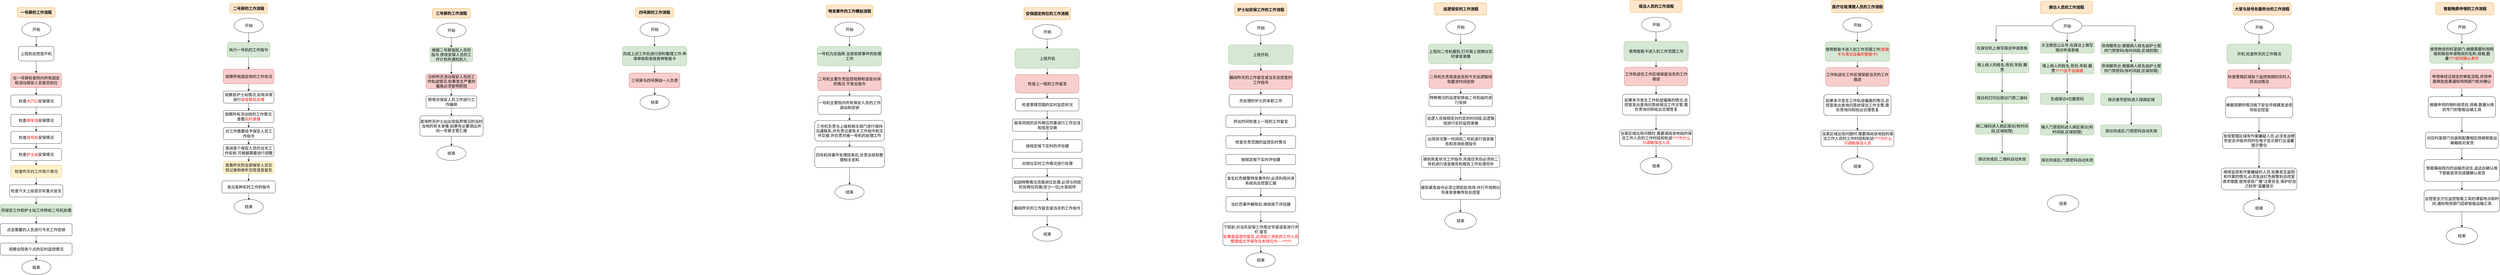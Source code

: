 <mxfile version="11.1.4" type="github"><diagram id="vZl9vQHpEJkYKKSb0tDV" name="Page-1"><mxGraphModel dx="1422" dy="834" grid="1" gridSize="10" guides="1" tooltips="1" connect="1" arrows="1" fold="1" page="1" pageScale="1" pageWidth="827" pageHeight="1169" math="0" shadow="0"><root><mxCell id="0"/><mxCell id="1" parent="0"/><mxCell id="N7003MhWT4NDzciaWvfc-2" value="一号屏的工作流程" style="rounded=1;whiteSpace=wrap;html=1;fontSize=16;fillColor=#ffe6cc;strokeColor=#d79b00;fontStyle=1" vertex="1" parent="1"><mxGeometry x="278" y="60" width="155" height="40" as="geometry"/></mxCell><mxCell id="N7003MhWT4NDzciaWvfc-7" value="" style="edgeStyle=orthogonalEdgeStyle;rounded=0;orthogonalLoop=1;jettySize=auto;html=1;fontSize=16;" edge="1" parent="1"><mxGeometry relative="1" as="geometry"><mxPoint x="355.5" y="180" as="sourcePoint"/><mxPoint x="355.5" y="220" as="targetPoint"/></mxGeometry></mxCell><mxCell id="N7003MhWT4NDzciaWvfc-12" value="" style="edgeStyle=orthogonalEdgeStyle;rounded=0;orthogonalLoop=1;jettySize=auto;html=1;fontSize=16;" edge="1" parent="1" source="N7003MhWT4NDzciaWvfc-10" target="N7003MhWT4NDzciaWvfc-11"><mxGeometry relative="1" as="geometry"/></mxCell><mxCell id="N7003MhWT4NDzciaWvfc-10" value="上班到总控室开机" style="rounded=1;whiteSpace=wrap;html=1;shadow=0;fontSize=16;" vertex="1" parent="1"><mxGeometry x="283" y="220" width="145" height="60" as="geometry"/></mxCell><mxCell id="N7003MhWT4NDzciaWvfc-15" value="" style="edgeStyle=orthogonalEdgeStyle;rounded=0;orthogonalLoop=1;jettySize=auto;html=1;fontSize=16;" edge="1" parent="1" source="N7003MhWT4NDzciaWvfc-11" target="N7003MhWT4NDzciaWvfc-14"><mxGeometry relative="1" as="geometry"/></mxCell><mxCell id="N7003MhWT4NDzciaWvfc-11" value="在一号屏检查院内所有固定和流动保安人员是否到位" style="rounded=1;whiteSpace=wrap;html=1;shadow=0;fontSize=16;fillColor=#f8cecc;strokeColor=#b85450;" vertex="1" parent="1"><mxGeometry x="251.5" y="330" width="208" height="60" as="geometry"/></mxCell><mxCell id="N7003MhWT4NDzciaWvfc-17" value="" style="edgeStyle=orthogonalEdgeStyle;rounded=0;orthogonalLoop=1;jettySize=auto;html=1;fontSize=16;" edge="1" parent="1" source="N7003MhWT4NDzciaWvfc-14" target="N7003MhWT4NDzciaWvfc-16"><mxGeometry relative="1" as="geometry"/></mxCell><mxCell id="N7003MhWT4NDzciaWvfc-14" value="检查&lt;font color=&quot;#ff0000&quot;&gt;大门口&lt;/font&gt;安保情况" style="rounded=1;whiteSpace=wrap;html=1;shadow=0;fontSize=16;" vertex="1" parent="1"><mxGeometry x="251.5" y="420" width="208" height="50" as="geometry"/></mxCell><mxCell id="N7003MhWT4NDzciaWvfc-19" value="" style="edgeStyle=orthogonalEdgeStyle;rounded=0;orthogonalLoop=1;jettySize=auto;html=1;fontSize=16;" edge="1" parent="1" source="N7003MhWT4NDzciaWvfc-16" target="N7003MhWT4NDzciaWvfc-18"><mxGeometry relative="1" as="geometry"/></mxCell><mxCell id="N7003MhWT4NDzciaWvfc-16" value="检查&lt;font color=&quot;#ff0000&quot;&gt;停车场&lt;/font&gt;安保情况" style="rounded=1;whiteSpace=wrap;html=1;shadow=0;fontSize=16;" vertex="1" parent="1"><mxGeometry x="251.5" y="500" width="208" height="50" as="geometry"/></mxCell><mxCell id="N7003MhWT4NDzciaWvfc-21" value="" style="edgeStyle=orthogonalEdgeStyle;rounded=0;orthogonalLoop=1;jettySize=auto;html=1;fontSize=16;" edge="1" parent="1" source="N7003MhWT4NDzciaWvfc-18" target="N7003MhWT4NDzciaWvfc-20"><mxGeometry relative="1" as="geometry"/></mxCell><mxCell id="N7003MhWT4NDzciaWvfc-18" value="检查&lt;font color=&quot;#ff0000&quot;&gt;挂号处&lt;/font&gt;安保情况" style="rounded=1;whiteSpace=wrap;html=1;shadow=0;fontSize=16;" vertex="1" parent="1"><mxGeometry x="251.5" y="570" width="208" height="50" as="geometry"/></mxCell><mxCell id="N7003MhWT4NDzciaWvfc-23" value="" style="edgeStyle=orthogonalEdgeStyle;rounded=0;orthogonalLoop=1;jettySize=auto;html=1;fontSize=16;" edge="1" parent="1" source="N7003MhWT4NDzciaWvfc-20" target="N7003MhWT4NDzciaWvfc-22"><mxGeometry relative="1" as="geometry"/></mxCell><mxCell id="N7003MhWT4NDzciaWvfc-20" value="检查&lt;font color=&quot;#ff0000&quot;&gt;护士站&lt;/font&gt;安保情况" style="rounded=1;whiteSpace=wrap;html=1;shadow=0;fontSize=16;" vertex="1" parent="1"><mxGeometry x="251.5" y="640" width="208" height="50" as="geometry"/></mxCell><mxCell id="N7003MhWT4NDzciaWvfc-25" value="" style="edgeStyle=orthogonalEdgeStyle;rounded=0;orthogonalLoop=1;jettySize=auto;html=1;fontSize=16;" edge="1" parent="1" source="N7003MhWT4NDzciaWvfc-22" target="N7003MhWT4NDzciaWvfc-24"><mxGeometry relative="1" as="geometry"/></mxCell><mxCell id="N7003MhWT4NDzciaWvfc-22" value="检查&lt;font color=&quot;#1a1a1a&quot;&gt;昨天的工作简介情况&lt;/font&gt;" style="rounded=1;whiteSpace=wrap;html=1;shadow=0;fontSize=16;fillColor=#fff2cc;strokeColor=#d6b656;" vertex="1" parent="1"><mxGeometry x="251.5" y="710" width="208" height="50" as="geometry"/></mxCell><mxCell id="N7003MhWT4NDzciaWvfc-27" value="" style="edgeStyle=orthogonalEdgeStyle;rounded=0;orthogonalLoop=1;jettySize=auto;html=1;fontSize=16;" edge="1" parent="1" source="N7003MhWT4NDzciaWvfc-24" target="N7003MhWT4NDzciaWvfc-26"><mxGeometry relative="1" as="geometry"/></mxCell><mxCell id="N7003MhWT4NDzciaWvfc-24" value="检查&lt;font color=&quot;#1a1a1a&quot;&gt;今天上级是否有重点留言&lt;/font&gt;" style="rounded=1;whiteSpace=wrap;html=1;shadow=0;fontSize=16;" vertex="1" parent="1"><mxGeometry x="246" y="790" width="219" height="50" as="geometry"/></mxCell><mxCell id="N7003MhWT4NDzciaWvfc-29" value="" style="edgeStyle=orthogonalEdgeStyle;rounded=0;orthogonalLoop=1;jettySize=auto;html=1;fontSize=16;" edge="1" parent="1" source="N7003MhWT4NDzciaWvfc-26" target="N7003MhWT4NDzciaWvfc-28"><mxGeometry relative="1" as="geometry"/></mxCell><mxCell id="N7003MhWT4NDzciaWvfc-26" value="将保安工作和护士站工作转给二号机处理" style="rounded=1;whiteSpace=wrap;html=1;shadow=0;fontSize=16;fillColor=#d5e8d4;strokeColor=#82b366;" vertex="1" parent="1"><mxGeometry x="208" y="870" width="295" height="50" as="geometry"/></mxCell><mxCell id="N7003MhWT4NDzciaWvfc-31" value="" style="edgeStyle=orthogonalEdgeStyle;rounded=0;orthogonalLoop=1;jettySize=auto;html=1;fontSize=16;" edge="1" parent="1" source="N7003MhWT4NDzciaWvfc-28" target="N7003MhWT4NDzciaWvfc-30"><mxGeometry relative="1" as="geometry"/></mxCell><mxCell id="N7003MhWT4NDzciaWvfc-28" value="点击需要的人员进行今天工作安排" style="rounded=1;whiteSpace=wrap;html=1;shadow=0;fontSize=16;" vertex="1" parent="1"><mxGeometry x="208" y="950" width="295" height="50" as="geometry"/></mxCell><mxCell id="N7003MhWT4NDzciaWvfc-35" value="" style="edgeStyle=orthogonalEdgeStyle;rounded=0;orthogonalLoop=1;jettySize=auto;html=1;fontSize=16;" edge="1" parent="1" source="N7003MhWT4NDzciaWvfc-30" target="N7003MhWT4NDzciaWvfc-34"><mxGeometry relative="1" as="geometry"/></mxCell><mxCell id="N7003MhWT4NDzciaWvfc-30" value="观察全院各个点的实时监控情况" style="rounded=1;whiteSpace=wrap;html=1;shadow=0;fontSize=16;" vertex="1" parent="1"><mxGeometry x="208" y="1030" width="295" height="50" as="geometry"/></mxCell><mxCell id="N7003MhWT4NDzciaWvfc-34" value="结束" style="ellipse;whiteSpace=wrap;html=1;shadow=0;fontSize=16;" vertex="1" parent="1"><mxGeometry x="296" y="1100" width="120" height="60" as="geometry"/></mxCell><mxCell id="N7003MhWT4NDzciaWvfc-36" value="开始" style="ellipse;whiteSpace=wrap;html=1;shadow=0;fontSize=16;" vertex="1" parent="1"><mxGeometry x="296" y="120" width="120" height="60" as="geometry"/></mxCell><mxCell id="N7003MhWT4NDzciaWvfc-37" value="二号屏的工作流程" style="rounded=1;whiteSpace=wrap;html=1;fontSize=16;fillColor=#ffe6cc;strokeColor=#d79b00;fontStyle=1" vertex="1" parent="1"><mxGeometry x="1150" y="44" width="155" height="40" as="geometry"/></mxCell><mxCell id="N7003MhWT4NDzciaWvfc-38" value="" style="edgeStyle=orthogonalEdgeStyle;rounded=0;orthogonalLoop=1;jettySize=auto;html=1;fontSize=16;" edge="1" parent="1"><mxGeometry relative="1" as="geometry"><mxPoint x="1227.5" y="164" as="sourcePoint"/><mxPoint x="1227.5" y="204" as="targetPoint"/></mxGeometry></mxCell><mxCell id="N7003MhWT4NDzciaWvfc-39" value="" style="edgeStyle=orthogonalEdgeStyle;rounded=0;orthogonalLoop=1;jettySize=auto;html=1;fontSize=16;" edge="1" source="N7003MhWT4NDzciaWvfc-40" target="N7003MhWT4NDzciaWvfc-42" parent="1"><mxGeometry relative="1" as="geometry"/></mxCell><mxCell id="N7003MhWT4NDzciaWvfc-40" value="执行一号机的工作指令" style="rounded=1;whiteSpace=wrap;html=1;shadow=0;fontSize=16;fillColor=#d5e8d4;strokeColor=#82b366;" vertex="1" parent="1"><mxGeometry x="1140" y="204" width="175" height="60" as="geometry"/></mxCell><mxCell id="N7003MhWT4NDzciaWvfc-41" value="" style="edgeStyle=orthogonalEdgeStyle;rounded=0;orthogonalLoop=1;jettySize=auto;html=1;fontSize=16;" edge="1" source="N7003MhWT4NDzciaWvfc-42" target="N7003MhWT4NDzciaWvfc-44" parent="1"><mxGeometry relative="1" as="geometry"/></mxCell><mxCell id="N7003MhWT4NDzciaWvfc-42" value="观察所有固定岗的工作状况" style="rounded=1;whiteSpace=wrap;html=1;shadow=0;fontSize=16;fillColor=#f8cecc;strokeColor=#b85450;" vertex="1" parent="1"><mxGeometry x="1123.5" y="314" width="208" height="60" as="geometry"/></mxCell><mxCell id="N7003MhWT4NDzciaWvfc-43" value="" style="edgeStyle=orthogonalEdgeStyle;rounded=0;orthogonalLoop=1;jettySize=auto;html=1;fontSize=16;" edge="1" source="N7003MhWT4NDzciaWvfc-44" target="N7003MhWT4NDzciaWvfc-46" parent="1"><mxGeometry relative="1" as="geometry"/></mxCell><mxCell id="N7003MhWT4NDzciaWvfc-44" value="观察各护士站情况,如有异常进行&lt;font color=&quot;#ff0000&quot;&gt;语音联系处理&lt;/font&gt;" style="rounded=1;whiteSpace=wrap;html=1;shadow=0;fontSize=16;" vertex="1" parent="1"><mxGeometry x="1123.5" y="404" width="208" height="50" as="geometry"/></mxCell><mxCell id="N7003MhWT4NDzciaWvfc-45" value="" style="edgeStyle=orthogonalEdgeStyle;rounded=0;orthogonalLoop=1;jettySize=auto;html=1;fontSize=16;" edge="1" source="N7003MhWT4NDzciaWvfc-46" target="N7003MhWT4NDzciaWvfc-48" parent="1"><mxGeometry relative="1" as="geometry"/></mxCell><mxCell id="N7003MhWT4NDzciaWvfc-46" value="观察所有流动岗的工作情况,查看&lt;font color=&quot;#ff0000&quot;&gt;实时录像&lt;/font&gt;" style="rounded=1;whiteSpace=wrap;html=1;shadow=0;fontSize=16;" vertex="1" parent="1"><mxGeometry x="1123.5" y="484" width="208" height="50" as="geometry"/></mxCell><mxCell id="N7003MhWT4NDzciaWvfc-47" value="" style="edgeStyle=orthogonalEdgeStyle;rounded=0;orthogonalLoop=1;jettySize=auto;html=1;fontSize=16;" edge="1" source="N7003MhWT4NDzciaWvfc-48" target="N7003MhWT4NDzciaWvfc-50" parent="1"><mxGeometry relative="1" as="geometry"/></mxCell><mxCell id="N7003MhWT4NDzciaWvfc-48" value="对工作需要给予保安人员工作指令" style="rounded=1;whiteSpace=wrap;html=1;shadow=0;fontSize=16;" vertex="1" parent="1"><mxGeometry x="1123.5" y="554" width="208" height="50" as="geometry"/></mxCell><mxCell id="N7003MhWT4NDzciaWvfc-49" value="" style="edgeStyle=orthogonalEdgeStyle;rounded=0;orthogonalLoop=1;jettySize=auto;html=1;fontSize=16;" edge="1" source="N7003MhWT4NDzciaWvfc-50" target="N7003MhWT4NDzciaWvfc-52" parent="1"><mxGeometry relative="1" as="geometry"/></mxCell><mxCell id="N7003MhWT4NDzciaWvfc-50" value="查阅各个保安人员的当天工作安排,可根据需要进行调整" style="rounded=1;whiteSpace=wrap;html=1;shadow=0;fontSize=16;" vertex="1" parent="1"><mxGeometry x="1123.5" y="624" width="208" height="50" as="geometry"/></mxCell><mxCell id="N7003MhWT4NDzciaWvfc-51" value="" style="edgeStyle=orthogonalEdgeStyle;rounded=0;orthogonalLoop=1;jettySize=auto;html=1;fontSize=16;" edge="1" source="N7003MhWT4NDzciaWvfc-52" target="N7003MhWT4NDzciaWvfc-54" parent="1"><mxGeometry relative="1" as="geometry"/></mxCell><mxCell id="N7003MhWT4NDzciaWvfc-52" value="查看昨天的全部保安人员交班记录和收听交班语音留言" style="rounded=1;whiteSpace=wrap;html=1;shadow=0;fontSize=16;fillColor=#fff2cc;strokeColor=#d6b656;" vertex="1" parent="1"><mxGeometry x="1123.5" y="694" width="208" height="50" as="geometry"/></mxCell><mxCell id="N7003MhWT4NDzciaWvfc-53" value="" style="edgeStyle=orthogonalEdgeStyle;rounded=0;orthogonalLoop=1;jettySize=auto;html=1;fontSize=16;" edge="1" source="N7003MhWT4NDzciaWvfc-54" parent="1"><mxGeometry relative="1" as="geometry"><mxPoint x="1228" y="854" as="targetPoint"/></mxGeometry></mxCell><mxCell id="N7003MhWT4NDzciaWvfc-54" value="发出各种实时工作的指令" style="rounded=1;whiteSpace=wrap;html=1;shadow=0;fontSize=16;" vertex="1" parent="1"><mxGeometry x="1118" y="774" width="219" height="50" as="geometry"/></mxCell><mxCell id="N7003MhWT4NDzciaWvfc-61" value="结束" style="ellipse;whiteSpace=wrap;html=1;shadow=0;fontSize=16;" vertex="1" parent="1"><mxGeometry x="1167.5" y="850" width="120" height="60" as="geometry"/></mxCell><mxCell id="N7003MhWT4NDzciaWvfc-62" value="开始" style="ellipse;whiteSpace=wrap;html=1;shadow=0;fontSize=16;" vertex="1" parent="1"><mxGeometry x="1168" y="104" width="120" height="60" as="geometry"/></mxCell><mxCell id="N7003MhWT4NDzciaWvfc-63" value="三号屏的工作流程" style="rounded=1;whiteSpace=wrap;html=1;fontSize=16;fillColor=#ffe6cc;strokeColor=#d79b00;fontStyle=1" vertex="1" parent="1"><mxGeometry x="1982" y="64" width="155" height="40" as="geometry"/></mxCell><mxCell id="N7003MhWT4NDzciaWvfc-64" value="" style="edgeStyle=orthogonalEdgeStyle;rounded=0;orthogonalLoop=1;jettySize=auto;html=1;fontSize=16;" edge="1" parent="1"><mxGeometry relative="1" as="geometry"><mxPoint x="2059.5" y="184" as="sourcePoint"/><mxPoint x="2059.5" y="224" as="targetPoint"/></mxGeometry></mxCell><mxCell id="N7003MhWT4NDzciaWvfc-65" value="" style="edgeStyle=orthogonalEdgeStyle;rounded=0;orthogonalLoop=1;jettySize=auto;html=1;fontSize=16;" edge="1" source="N7003MhWT4NDzciaWvfc-66" target="N7003MhWT4NDzciaWvfc-68" parent="1"><mxGeometry relative="1" as="geometry"/></mxCell><mxCell id="N7003MhWT4NDzciaWvfc-66" value="根据二号屏值班人员的指令,修改安保人员的工作计划并通知到人" style="rounded=1;whiteSpace=wrap;html=1;shadow=0;fontSize=16;fillColor=#d5e8d4;strokeColor=#82b366;" vertex="1" parent="1"><mxGeometry x="1972" y="224" width="175" height="60" as="geometry"/></mxCell><mxCell id="N7003MhWT4NDzciaWvfc-67" value="" style="edgeStyle=orthogonalEdgeStyle;rounded=0;orthogonalLoop=1;jettySize=auto;html=1;fontSize=16;" edge="1" source="N7003MhWT4NDzciaWvfc-68" target="N7003MhWT4NDzciaWvfc-70" parent="1"><mxGeometry relative="1" as="geometry"/></mxCell><mxCell id="N7003MhWT4NDzciaWvfc-68" value="分析昨天流动保安人员的工作轨迹情况,如果发生严重的偏离必须查明原因" style="rounded=1;whiteSpace=wrap;html=1;shadow=0;fontSize=16;fillColor=#f8cecc;strokeColor=#b85450;" vertex="1" parent="1"><mxGeometry x="1955.5" y="334" width="208" height="60" as="geometry"/></mxCell><mxCell id="N7003MhWT4NDzciaWvfc-69" value="" style="edgeStyle=orthogonalEdgeStyle;rounded=0;orthogonalLoop=1;jettySize=auto;html=1;fontSize=16;" edge="1" source="N7003MhWT4NDzciaWvfc-70" target="N7003MhWT4NDzciaWvfc-72" parent="1"><mxGeometry relative="1" as="geometry"/></mxCell><mxCell id="N7003MhWT4NDzciaWvfc-70" value="照常对保安人员工作进行工作编排" style="rounded=1;whiteSpace=wrap;html=1;shadow=0;fontSize=16;" vertex="1" parent="1"><mxGeometry x="1955.5" y="424" width="208" height="50" as="geometry"/></mxCell><mxCell id="N7003MhWT4NDzciaWvfc-85" value="" style="edgeStyle=orthogonalEdgeStyle;rounded=0;orthogonalLoop=1;jettySize=auto;html=1;fontSize=16;" edge="1" parent="1" source="N7003MhWT4NDzciaWvfc-72" target="N7003MhWT4NDzciaWvfc-81"><mxGeometry relative="1" as="geometry"/></mxCell><mxCell id="N7003MhWT4NDzciaWvfc-72" value="查询昨天护士站出现临界情况的当时当地的有关录像,如果有必要调出并向一号屏主管汇报" style="rounded=1;whiteSpace=wrap;html=1;shadow=0;fontSize=16;" vertex="1" parent="1"><mxGeometry x="1930" y="506" width="260" height="84" as="geometry"/></mxCell><mxCell id="N7003MhWT4NDzciaWvfc-81" value="结束" style="ellipse;whiteSpace=wrap;html=1;shadow=0;fontSize=16;" vertex="1" parent="1"><mxGeometry x="2000" y="630" width="120" height="60" as="geometry"/></mxCell><mxCell id="N7003MhWT4NDzciaWvfc-82" value="开始" style="ellipse;whiteSpace=wrap;html=1;shadow=0;fontSize=16;" vertex="1" parent="1"><mxGeometry x="2000" y="124" width="120" height="60" as="geometry"/></mxCell><mxCell id="N7003MhWT4NDzciaWvfc-86" value="四号屏的工作流程" style="rounded=1;whiteSpace=wrap;html=1;fontSize=16;fillColor=#ffe6cc;strokeColor=#d79b00;fontStyle=1" vertex="1" parent="1"><mxGeometry x="2816" y="60" width="155" height="40" as="geometry"/></mxCell><mxCell id="N7003MhWT4NDzciaWvfc-87" value="" style="edgeStyle=orthogonalEdgeStyle;rounded=0;orthogonalLoop=1;jettySize=auto;html=1;fontSize=16;" edge="1" parent="1"><mxGeometry relative="1" as="geometry"><mxPoint x="2893.5" y="180" as="sourcePoint"/><mxPoint x="2893.5" y="220" as="targetPoint"/></mxGeometry></mxCell><mxCell id="N7003MhWT4NDzciaWvfc-88" value="" style="edgeStyle=orthogonalEdgeStyle;rounded=0;orthogonalLoop=1;jettySize=auto;html=1;fontSize=16;" edge="1" source="N7003MhWT4NDzciaWvfc-89" target="N7003MhWT4NDzciaWvfc-91" parent="1"><mxGeometry relative="1" as="geometry"/></mxCell><mxCell id="N7003MhWT4NDzciaWvfc-89" value="完成上述工作后进行资料整理工作,申请审核和发放各种智能卡" style="rounded=1;whiteSpace=wrap;html=1;shadow=0;fontSize=16;fillColor=#d5e8d4;strokeColor=#82b366;" vertex="1" parent="1"><mxGeometry x="2762" y="220" width="264" height="80" as="geometry"/></mxCell><mxCell id="N7003MhWT4NDzciaWvfc-90" value="" style="edgeStyle=orthogonalEdgeStyle;rounded=0;orthogonalLoop=1;jettySize=auto;html=1;fontSize=16;" edge="1" source="N7003MhWT4NDzciaWvfc-91" parent="1"><mxGeometry relative="1" as="geometry"><mxPoint x="2894" y="420" as="targetPoint"/></mxGeometry></mxCell><mxCell id="N7003MhWT4NDzciaWvfc-91" value="三号屏与四号屏由一人负责" style="rounded=1;whiteSpace=wrap;html=1;shadow=0;fontSize=16;fillColor=#f8cecc;strokeColor=#b85450;" vertex="1" parent="1"><mxGeometry x="2789.5" y="330" width="208" height="60" as="geometry"/></mxCell><mxCell id="N7003MhWT4NDzciaWvfc-96" value="结束" style="ellipse;whiteSpace=wrap;html=1;shadow=0;fontSize=16;" vertex="1" parent="1"><mxGeometry x="2834" y="420" width="120" height="60" as="geometry"/></mxCell><mxCell id="N7003MhWT4NDzciaWvfc-97" value="开始" style="ellipse;whiteSpace=wrap;html=1;shadow=0;fontSize=16;" vertex="1" parent="1"><mxGeometry x="2834" y="120" width="120" height="60" as="geometry"/></mxCell><mxCell id="N7003MhWT4NDzciaWvfc-99" value="特发事件的工作模拟流程" style="rounded=1;whiteSpace=wrap;html=1;fontSize=16;fillColor=#ffe6cc;strokeColor=#d79b00;fontStyle=1" vertex="1" parent="1"><mxGeometry x="3598.5" y="50" width="191" height="50" as="geometry"/></mxCell><mxCell id="N7003MhWT4NDzciaWvfc-100" value="" style="edgeStyle=orthogonalEdgeStyle;rounded=0;orthogonalLoop=1;jettySize=auto;html=1;fontSize=16;" edge="1" parent="1"><mxGeometry relative="1" as="geometry"><mxPoint x="3693.5" y="180" as="sourcePoint"/><mxPoint x="3693.5" y="220" as="targetPoint"/></mxGeometry></mxCell><mxCell id="N7003MhWT4NDzciaWvfc-101" value="" style="edgeStyle=orthogonalEdgeStyle;rounded=0;orthogonalLoop=1;jettySize=auto;html=1;fontSize=16;" edge="1" source="N7003MhWT4NDzciaWvfc-102" target="N7003MhWT4NDzciaWvfc-104" parent="1"><mxGeometry relative="1" as="geometry"/></mxCell><mxCell id="N7003MhWT4NDzciaWvfc-102" value="一号机为总指挥,全部安排事件的处理工作" style="rounded=1;whiteSpace=wrap;html=1;shadow=0;fontSize=16;fillColor=#d5e8d4;strokeColor=#82b366;" vertex="1" parent="1"><mxGeometry x="3562" y="220" width="264" height="80" as="geometry"/></mxCell><mxCell id="N7003MhWT4NDzciaWvfc-108" value="" style="edgeStyle=orthogonalEdgeStyle;rounded=0;orthogonalLoop=1;jettySize=auto;html=1;fontSize=16;" edge="1" parent="1" source="N7003MhWT4NDzciaWvfc-104" target="N7003MhWT4NDzciaWvfc-107"><mxGeometry relative="1" as="geometry"/></mxCell><mxCell id="N7003MhWT4NDzciaWvfc-104" value="二号机主要负责监控视频和语音对讲的情况,不发出指令" style="rounded=1;whiteSpace=wrap;html=1;shadow=0;fontSize=16;fillColor=#f8cecc;strokeColor=#b85450;" vertex="1" parent="1"><mxGeometry x="3564" y="326" width="260" height="76" as="geometry"/></mxCell><mxCell id="N7003MhWT4NDzciaWvfc-110" value="" style="edgeStyle=orthogonalEdgeStyle;rounded=0;orthogonalLoop=1;jettySize=auto;html=1;fontSize=16;" edge="1" parent="1" source="N7003MhWT4NDzciaWvfc-107" target="N7003MhWT4NDzciaWvfc-109"><mxGeometry relative="1" as="geometry"/></mxCell><mxCell id="N7003MhWT4NDzciaWvfc-107" value="一号机主管院内所有保安人员的工作调动和安排" style="rounded=1;whiteSpace=wrap;html=1;shadow=0;fontSize=16;" vertex="1" parent="1"><mxGeometry x="3564" y="424" width="260" height="76" as="geometry"/></mxCell><mxCell id="N7003MhWT4NDzciaWvfc-112" value="" style="edgeStyle=orthogonalEdgeStyle;rounded=0;orthogonalLoop=1;jettySize=auto;html=1;fontSize=16;" edge="1" parent="1" source="N7003MhWT4NDzciaWvfc-109" target="N7003MhWT4NDzciaWvfc-111"><mxGeometry relative="1" as="geometry"/></mxCell><mxCell id="N7003MhWT4NDzciaWvfc-109" value="三号机负责与上级和相关部门进行保持沟通联系,并负责记录有关工作指令和文件交接,并负责对接一号机的处理工作" style="rounded=1;whiteSpace=wrap;html=1;shadow=0;fontSize=16;" vertex="1" parent="1"><mxGeometry x="3551" y="525" width="286" height="85" as="geometry"/></mxCell><mxCell id="N7003MhWT4NDzciaWvfc-113" value="" style="edgeStyle=orthogonalEdgeStyle;rounded=0;orthogonalLoop=1;jettySize=auto;html=1;fontSize=16;" edge="1" parent="1" source="N7003MhWT4NDzciaWvfc-111" target="N7003MhWT4NDzciaWvfc-105"><mxGeometry relative="1" as="geometry"/></mxCell><mxCell id="N7003MhWT4NDzciaWvfc-111" value="四号机待事件处理结束后,负责总结和整理相关资料" style="rounded=1;whiteSpace=wrap;html=1;shadow=0;fontSize=16;" vertex="1" parent="1"><mxGeometry x="3551" y="634" width="286" height="85" as="geometry"/></mxCell><mxCell id="N7003MhWT4NDzciaWvfc-105" value="结束" style="ellipse;whiteSpace=wrap;html=1;shadow=0;fontSize=16;" vertex="1" parent="1"><mxGeometry x="3634" y="790" width="120" height="60" as="geometry"/></mxCell><mxCell id="N7003MhWT4NDzciaWvfc-106" value="开始" style="ellipse;whiteSpace=wrap;html=1;shadow=0;fontSize=16;" vertex="1" parent="1"><mxGeometry x="3634" y="120" width="120" height="60" as="geometry"/></mxCell><mxCell id="N7003MhWT4NDzciaWvfc-114" value="护士站安保工作的工作流程" style="rounded=1;whiteSpace=wrap;html=1;fontSize=16;fillColor=#ffe6cc;strokeColor=#d79b00;fontStyle=1" vertex="1" parent="1"><mxGeometry x="5275" y="44" width="214" height="50" as="geometry"/></mxCell><mxCell id="N7003MhWT4NDzciaWvfc-115" value="" style="edgeStyle=orthogonalEdgeStyle;rounded=0;orthogonalLoop=1;jettySize=auto;html=1;fontSize=16;" edge="1" parent="1"><mxGeometry relative="1" as="geometry"><mxPoint x="5381.5" y="174" as="sourcePoint"/><mxPoint x="5381.5" y="214" as="targetPoint"/></mxGeometry></mxCell><mxCell id="N7003MhWT4NDzciaWvfc-116" value="" style="edgeStyle=orthogonalEdgeStyle;rounded=0;orthogonalLoop=1;jettySize=auto;html=1;fontSize=16;" edge="1" source="N7003MhWT4NDzciaWvfc-117" target="N7003MhWT4NDzciaWvfc-119" parent="1"><mxGeometry relative="1" as="geometry"/></mxCell><mxCell id="N7003MhWT4NDzciaWvfc-117" value="上班开机" style="rounded=1;whiteSpace=wrap;html=1;shadow=0;fontSize=16;fillColor=#d5e8d4;strokeColor=#82b366;" vertex="1" parent="1"><mxGeometry x="5250" y="214" width="264" height="80" as="geometry"/></mxCell><mxCell id="N7003MhWT4NDzciaWvfc-118" value="" style="edgeStyle=orthogonalEdgeStyle;rounded=0;orthogonalLoop=1;jettySize=auto;html=1;fontSize=16;" edge="1" source="N7003MhWT4NDzciaWvfc-119" target="N7003MhWT4NDzciaWvfc-121" parent="1"><mxGeometry relative="1" as="geometry"/></mxCell><mxCell id="N7003MhWT4NDzciaWvfc-119" value="翻阅昨天的工作留言或当天总控室的工作指令" style="rounded=1;whiteSpace=wrap;html=1;shadow=0;fontSize=16;fillColor=#f8cecc;strokeColor=#b85450;" vertex="1" parent="1"><mxGeometry x="5252" y="320" width="260" height="76" as="geometry"/></mxCell><mxCell id="N7003MhWT4NDzciaWvfc-137" value="" style="edgeStyle=orthogonalEdgeStyle;rounded=0;orthogonalLoop=1;jettySize=auto;html=1;fontSize=16;" edge="1" parent="1" source="N7003MhWT4NDzciaWvfc-121" target="N7003MhWT4NDzciaWvfc-123"><mxGeometry relative="1" as="geometry"/></mxCell><mxCell id="N7003MhWT4NDzciaWvfc-121" value="先处理好护士的本职工作&lt;br&gt;" style="rounded=1;whiteSpace=wrap;html=1;shadow=0;fontSize=16;" vertex="1" parent="1"><mxGeometry x="5252" y="418" width="260" height="52" as="geometry"/></mxCell><mxCell id="N7003MhWT4NDzciaWvfc-138" value="" style="edgeStyle=orthogonalEdgeStyle;rounded=0;orthogonalLoop=1;jettySize=auto;html=1;fontSize=16;" edge="1" parent="1" source="N7003MhWT4NDzciaWvfc-123" target="N7003MhWT4NDzciaWvfc-125"><mxGeometry relative="1" as="geometry"/></mxCell><mxCell id="N7003MhWT4NDzciaWvfc-123" value="挤出时间检查上一班的工作留言" style="rounded=1;whiteSpace=wrap;html=1;shadow=0;fontSize=16;" vertex="1" parent="1"><mxGeometry x="5239" y="503" width="286" height="51" as="geometry"/></mxCell><mxCell id="N7003MhWT4NDzciaWvfc-125" value="检查负责范围的监控实时情况" style="rounded=1;whiteSpace=wrap;html=1;shadow=0;fontSize=16;" vertex="1" parent="1"><mxGeometry x="5239" y="588" width="286" height="52" as="geometry"/></mxCell><mxCell id="N7003MhWT4NDzciaWvfc-147" value="" style="edgeStyle=orthogonalEdgeStyle;rounded=0;orthogonalLoop=1;jettySize=auto;html=1;fontSize=16;" edge="1" parent="1" source="N7003MhWT4NDzciaWvfc-128" target="N7003MhWT4NDzciaWvfc-130"><mxGeometry relative="1" as="geometry"/></mxCell><mxCell id="N7003MhWT4NDzciaWvfc-128" value="按规定按下实时评估键" style="rounded=1;whiteSpace=wrap;html=1;shadow=0;fontSize=16;" vertex="1" parent="1"><mxGeometry x="5239" y="665" width="286" height="42" as="geometry"/></mxCell><mxCell id="N7003MhWT4NDzciaWvfc-148" value="" style="edgeStyle=orthogonalEdgeStyle;rounded=0;orthogonalLoop=1;jettySize=auto;html=1;fontSize=16;" edge="1" parent="1" source="N7003MhWT4NDzciaWvfc-130" target="N7003MhWT4NDzciaWvfc-135"><mxGeometry relative="1" as="geometry"/></mxCell><mxCell id="N7003MhWT4NDzciaWvfc-130" value="发生红色报警特发事件时,必须利用对讲系统向总控室汇报" style="rounded=1;whiteSpace=wrap;html=1;shadow=0;fontSize=16;" vertex="1" parent="1"><mxGeometry x="5239" y="741.5" width="286" height="63" as="geometry"/></mxCell><mxCell id="N7003MhWT4NDzciaWvfc-134" value="" style="edgeStyle=orthogonalEdgeStyle;rounded=0;orthogonalLoop=1;jettySize=auto;html=1;fontSize=16;" edge="1" parent="1" source="N7003MhWT4NDzciaWvfc-132" target="N7003MhWT4NDzciaWvfc-126"><mxGeometry relative="1" as="geometry"/></mxCell><mxCell id="N7003MhWT4NDzciaWvfc-132" value="下班前,对当天安保工作用文字或语音进行评价,留言&lt;br&gt;&lt;font color=&quot;#ff0000&quot;&gt;如果是语音的留言,必须由三号机的工作人员整理成文字保存在本岗位内----????&lt;/font&gt;" style="rounded=1;whiteSpace=wrap;html=1;shadow=0;fontSize=16;" vertex="1" parent="1"><mxGeometry x="5226.5" y="944" width="311" height="97" as="geometry"/></mxCell><mxCell id="N7003MhWT4NDzciaWvfc-149" value="" style="edgeStyle=orthogonalEdgeStyle;rounded=0;orthogonalLoop=1;jettySize=auto;html=1;fontSize=16;" edge="1" parent="1" source="N7003MhWT4NDzciaWvfc-135" target="N7003MhWT4NDzciaWvfc-132"><mxGeometry relative="1" as="geometry"/></mxCell><mxCell id="N7003MhWT4NDzciaWvfc-135" value="当红色事件解除后,继续按下评估键" style="rounded=1;whiteSpace=wrap;html=1;shadow=0;fontSize=16;" vertex="1" parent="1"><mxGeometry x="5239" y="838.5" width="286" height="63" as="geometry"/></mxCell><mxCell id="N7003MhWT4NDzciaWvfc-126" value="结束" style="ellipse;whiteSpace=wrap;html=1;shadow=0;fontSize=16;" vertex="1" parent="1"><mxGeometry x="5322" y="1070" width="120" height="60" as="geometry"/></mxCell><mxCell id="N7003MhWT4NDzciaWvfc-127" value="开始" style="ellipse;whiteSpace=wrap;html=1;shadow=0;fontSize=16;" vertex="1" parent="1"><mxGeometry x="5322" y="114" width="120" height="60" as="geometry"/></mxCell><mxCell id="N7003MhWT4NDzciaWvfc-171" value="安保固定岗位的工作流程" style="rounded=1;whiteSpace=wrap;html=1;fontSize=16;fillColor=#ffe6cc;strokeColor=#d79b00;fontStyle=1" vertex="1" parent="1"><mxGeometry x="4410" y="60" width="191" height="50" as="geometry"/></mxCell><mxCell id="N7003MhWT4NDzciaWvfc-172" value="" style="edgeStyle=orthogonalEdgeStyle;rounded=0;orthogonalLoop=1;jettySize=auto;html=1;fontSize=16;" edge="1" parent="1"><mxGeometry relative="1" as="geometry"><mxPoint x="4505" y="190" as="sourcePoint"/><mxPoint x="4505" y="230" as="targetPoint"/></mxGeometry></mxCell><mxCell id="N7003MhWT4NDzciaWvfc-173" value="" style="edgeStyle=orthogonalEdgeStyle;rounded=0;orthogonalLoop=1;jettySize=auto;html=1;fontSize=16;" edge="1" source="N7003MhWT4NDzciaWvfc-174" target="N7003MhWT4NDzciaWvfc-176" parent="1"><mxGeometry relative="1" as="geometry"/></mxCell><mxCell id="N7003MhWT4NDzciaWvfc-174" value="上班开机" style="rounded=1;whiteSpace=wrap;html=1;shadow=0;fontSize=16;fillColor=#d5e8d4;strokeColor=#82b366;" vertex="1" parent="1"><mxGeometry x="4373.5" y="230" width="264" height="80" as="geometry"/></mxCell><mxCell id="N7003MhWT4NDzciaWvfc-175" value="" style="edgeStyle=orthogonalEdgeStyle;rounded=0;orthogonalLoop=1;jettySize=auto;html=1;fontSize=16;" edge="1" source="N7003MhWT4NDzciaWvfc-176" target="N7003MhWT4NDzciaWvfc-178" parent="1"><mxGeometry relative="1" as="geometry"/></mxCell><mxCell id="N7003MhWT4NDzciaWvfc-176" value="检查上一班的工作留言" style="rounded=1;whiteSpace=wrap;html=1;shadow=0;fontSize=16;fillColor=#f8cecc;strokeColor=#b85450;" vertex="1" parent="1"><mxGeometry x="4375.5" y="336" width="260" height="76" as="geometry"/></mxCell><mxCell id="N7003MhWT4NDzciaWvfc-177" value="" style="edgeStyle=orthogonalEdgeStyle;rounded=0;orthogonalLoop=1;jettySize=auto;html=1;fontSize=16;" edge="1" source="N7003MhWT4NDzciaWvfc-178" target="N7003MhWT4NDzciaWvfc-180" parent="1"><mxGeometry relative="1" as="geometry"/></mxCell><mxCell id="N7003MhWT4NDzciaWvfc-178" value="检查管辖范围的实时监控状况" style="rounded=1;whiteSpace=wrap;html=1;shadow=0;fontSize=16;" vertex="1" parent="1"><mxGeometry x="4375.5" y="434" width="260" height="52" as="geometry"/></mxCell><mxCell id="N7003MhWT4NDzciaWvfc-179" value="" style="edgeStyle=orthogonalEdgeStyle;rounded=0;orthogonalLoop=1;jettySize=auto;html=1;fontSize=16;" edge="1" source="N7003MhWT4NDzciaWvfc-180" target="N7003MhWT4NDzciaWvfc-181" parent="1"><mxGeometry relative="1" as="geometry"/></mxCell><mxCell id="N7003MhWT4NDzciaWvfc-180" value="联系同班的另外两位同事进行工作交流和信息交换" style="rounded=1;whiteSpace=wrap;html=1;shadow=0;fontSize=16;" vertex="1" parent="1"><mxGeometry x="4362.5" y="519" width="286" height="51" as="geometry"/></mxCell><mxCell id="N7003MhWT4NDzciaWvfc-181" value="按规定按下实时的评估键" style="rounded=1;whiteSpace=wrap;html=1;shadow=0;fontSize=16;" vertex="1" parent="1"><mxGeometry x="4362.5" y="604" width="286" height="52" as="geometry"/></mxCell><mxCell id="N7003MhWT4NDzciaWvfc-182" value="" style="edgeStyle=orthogonalEdgeStyle;rounded=0;orthogonalLoop=1;jettySize=auto;html=1;fontSize=16;" edge="1" source="N7003MhWT4NDzciaWvfc-183" target="N7003MhWT4NDzciaWvfc-185" parent="1"><mxGeometry relative="1" as="geometry"/></mxCell><mxCell id="N7003MhWT4NDzciaWvfc-183" value="对岗位实时工作情况进行处理" style="rounded=1;whiteSpace=wrap;html=1;shadow=0;fontSize=16;" vertex="1" parent="1"><mxGeometry x="4362.5" y="681" width="286" height="42" as="geometry"/></mxCell><mxCell id="N7003MhWT4NDzciaWvfc-184" value="" style="edgeStyle=orthogonalEdgeStyle;rounded=0;orthogonalLoop=1;jettySize=auto;html=1;fontSize=16;" edge="1" source="N7003MhWT4NDzciaWvfc-185" target="N7003MhWT4NDzciaWvfc-189" parent="1"><mxGeometry relative="1" as="geometry"/></mxCell><mxCell id="N7003MhWT4NDzciaWvfc-185" value="如因特殊情况须离岗位处理,必须与同班的另两位同事(至少一位)大哥招呼" style="rounded=1;whiteSpace=wrap;html=1;shadow=0;fontSize=16;" vertex="1" parent="1"><mxGeometry x="4362.5" y="757.5" width="286" height="63" as="geometry"/></mxCell><mxCell id="N7003MhWT4NDzciaWvfc-188" value="" style="edgeStyle=orthogonalEdgeStyle;rounded=0;orthogonalLoop=1;jettySize=auto;html=1;fontSize=16;" edge="1" source="N7003MhWT4NDzciaWvfc-189" parent="1"><mxGeometry relative="1" as="geometry"><mxPoint x="4505.5" y="960" as="targetPoint"/></mxGeometry></mxCell><mxCell id="N7003MhWT4NDzciaWvfc-189" value="翻阅昨天的工作留言或当天的工作指令" style="rounded=1;whiteSpace=wrap;html=1;shadow=0;fontSize=16;" vertex="1" parent="1"><mxGeometry x="4362.5" y="854.5" width="286" height="63" as="geometry"/></mxCell><mxCell id="N7003MhWT4NDzciaWvfc-190" value="结束" style="ellipse;whiteSpace=wrap;html=1;shadow=0;fontSize=16;" vertex="1" parent="1"><mxGeometry x="4445.5" y="962.5" width="120" height="60" as="geometry"/></mxCell><mxCell id="N7003MhWT4NDzciaWvfc-191" value="开始" style="ellipse;whiteSpace=wrap;html=1;shadow=0;fontSize=16;" vertex="1" parent="1"><mxGeometry x="4445.5" y="130" width="120" height="60" as="geometry"/></mxCell><mxCell id="N7003MhWT4NDzciaWvfc-192" value="巡逻保安的工作流程" style="rounded=1;whiteSpace=wrap;html=1;fontSize=16;fillColor=#ffe6cc;strokeColor=#d79b00;fontStyle=1" vertex="1" parent="1"><mxGeometry x="6095.5" y="41" width="214" height="50" as="geometry"/></mxCell><mxCell id="N7003MhWT4NDzciaWvfc-193" value="" style="edgeStyle=orthogonalEdgeStyle;rounded=0;orthogonalLoop=1;jettySize=auto;html=1;fontSize=16;" edge="1" parent="1"><mxGeometry relative="1" as="geometry"><mxPoint x="6202" y="171" as="sourcePoint"/><mxPoint x="6202" y="211" as="targetPoint"/></mxGeometry></mxCell><mxCell id="N7003MhWT4NDzciaWvfc-194" value="" style="edgeStyle=orthogonalEdgeStyle;rounded=0;orthogonalLoop=1;jettySize=auto;html=1;fontSize=16;" edge="1" source="N7003MhWT4NDzciaWvfc-195" target="N7003MhWT4NDzciaWvfc-197" parent="1"><mxGeometry relative="1" as="geometry"/></mxCell><mxCell id="N7003MhWT4NDzciaWvfc-195" value="上班向二号机报到,打开肩上视频仪实时录音录像" style="rounded=1;whiteSpace=wrap;html=1;shadow=0;fontSize=16;fillColor=#d5e8d4;strokeColor=#82b366;" vertex="1" parent="1"><mxGeometry x="6070.5" y="211" width="264" height="80" as="geometry"/></mxCell><mxCell id="N7003MhWT4NDzciaWvfc-196" value="" style="edgeStyle=orthogonalEdgeStyle;rounded=0;orthogonalLoop=1;jettySize=auto;html=1;fontSize=16;" edge="1" source="N7003MhWT4NDzciaWvfc-197" target="N7003MhWT4NDzciaWvfc-199" parent="1"><mxGeometry relative="1" as="geometry"/></mxCell><mxCell id="N7003MhWT4NDzciaWvfc-197" value="二号机负责用语音告知今天巡逻路线和要求时间安排" style="rounded=1;whiteSpace=wrap;html=1;shadow=0;fontSize=16;fillColor=#f8cecc;strokeColor=#b85450;" vertex="1" parent="1"><mxGeometry x="6072.5" y="317" width="260" height="76" as="geometry"/></mxCell><mxCell id="N7003MhWT4NDzciaWvfc-198" value="" style="edgeStyle=orthogonalEdgeStyle;rounded=0;orthogonalLoop=1;jettySize=auto;html=1;fontSize=16;" edge="1" source="N7003MhWT4NDzciaWvfc-199" target="N7003MhWT4NDzciaWvfc-201" parent="1"><mxGeometry relative="1" as="geometry"/></mxCell><mxCell id="N7003MhWT4NDzciaWvfc-199" value="特殊情况的巡逻安排由二号机临时进行安排" style="rounded=1;whiteSpace=wrap;html=1;shadow=0;fontSize=16;" vertex="1" parent="1"><mxGeometry x="6072.5" y="415" width="260" height="52" as="geometry"/></mxCell><mxCell id="N7003MhWT4NDzciaWvfc-200" value="" style="edgeStyle=orthogonalEdgeStyle;rounded=0;orthogonalLoop=1;jettySize=auto;html=1;fontSize=16;" edge="1" source="N7003MhWT4NDzciaWvfc-201" target="N7003MhWT4NDzciaWvfc-202" parent="1"><mxGeometry relative="1" as="geometry"/></mxCell><mxCell id="N7003MhWT4NDzciaWvfc-201" value="巡逻人员按规定对约定的时间段,巡逻路线进行实时监控录像" style="rounded=1;whiteSpace=wrap;html=1;shadow=0;fontSize=16;" vertex="1" parent="1"><mxGeometry x="6059.5" y="500" width="286" height="51" as="geometry"/></mxCell><mxCell id="N7003MhWT4NDzciaWvfc-215" value="" style="edgeStyle=orthogonalEdgeStyle;rounded=0;orthogonalLoop=1;jettySize=auto;html=1;fontSize=16;" edge="1" parent="1" source="N7003MhWT4NDzciaWvfc-202" target="N7003MhWT4NDzciaWvfc-204"><mxGeometry relative="1" as="geometry"/></mxCell><mxCell id="N7003MhWT4NDzciaWvfc-202" value="出现状况第一时间向二号机进行语音报告和咨询处理指令" style="rounded=1;whiteSpace=wrap;html=1;shadow=0;fontSize=16;" vertex="1" parent="1"><mxGeometry x="6059.5" y="585" width="286" height="52" as="geometry"/></mxCell><mxCell id="N7003MhWT4NDzciaWvfc-216" value="" style="edgeStyle=orthogonalEdgeStyle;rounded=0;orthogonalLoop=1;jettySize=auto;html=1;fontSize=16;" edge="1" parent="1" source="N7003MhWT4NDzciaWvfc-204" target="N7003MhWT4NDzciaWvfc-206"><mxGeometry relative="1" as="geometry"/></mxCell><mxCell id="N7003MhWT4NDzciaWvfc-204" value="接到突发状况工作指令,完成任务后必须向二号机进行语音报告和报告工作处理完毕" style="rounded=1;whiteSpace=wrap;html=1;shadow=0;fontSize=16;" vertex="1" parent="1"><mxGeometry x="6042" y="670" width="321" height="48" as="geometry"/></mxCell><mxCell id="N7003MhWT4NDzciaWvfc-218" value="" style="edgeStyle=orthogonalEdgeStyle;rounded=0;orthogonalLoop=1;jettySize=auto;html=1;fontSize=16;" edge="1" parent="1" source="N7003MhWT4NDzciaWvfc-206" target="N7003MhWT4NDzciaWvfc-211"><mxGeometry relative="1" as="geometry"/></mxCell><mxCell id="N7003MhWT4NDzciaWvfc-206" value="接到紧急指令必须立即赶赴现场,并打开视频仪将录音录像传到总控室" style="rounded=1;whiteSpace=wrap;html=1;shadow=0;fontSize=16;" vertex="1" parent="1"><mxGeometry x="6038" y="771" width="328" height="79" as="geometry"/></mxCell><mxCell id="N7003MhWT4NDzciaWvfc-211" value="结束" style="ellipse;whiteSpace=wrap;html=1;shadow=0;fontSize=16;" vertex="1" parent="1"><mxGeometry x="6137" y="903" width="130" height="70" as="geometry"/></mxCell><mxCell id="N7003MhWT4NDzciaWvfc-212" value="开始" style="ellipse;whiteSpace=wrap;html=1;shadow=0;fontSize=16;" vertex="1" parent="1"><mxGeometry x="6142.5" y="111" width="120" height="60" as="geometry"/></mxCell><mxCell id="N7003MhWT4NDzciaWvfc-219" value="保洁人员的工作流程" style="rounded=1;whiteSpace=wrap;html=1;fontSize=16;fillColor=#ffe6cc;strokeColor=#d79b00;fontStyle=1" vertex="1" parent="1"><mxGeometry x="6897.5" y="30" width="214" height="50" as="geometry"/></mxCell><mxCell id="N7003MhWT4NDzciaWvfc-220" value="" style="edgeStyle=orthogonalEdgeStyle;rounded=0;orthogonalLoop=1;jettySize=auto;html=1;fontSize=16;" edge="1" parent="1"><mxGeometry relative="1" as="geometry"><mxPoint x="7004" y="160" as="sourcePoint"/><mxPoint x="7004" y="200" as="targetPoint"/></mxGeometry></mxCell><mxCell id="N7003MhWT4NDzciaWvfc-221" value="" style="edgeStyle=orthogonalEdgeStyle;rounded=0;orthogonalLoop=1;jettySize=auto;html=1;fontSize=16;" edge="1" source="N7003MhWT4NDzciaWvfc-222" target="N7003MhWT4NDzciaWvfc-224" parent="1"><mxGeometry relative="1" as="geometry"/></mxCell><mxCell id="N7003MhWT4NDzciaWvfc-222" value="使用智能卡进入到工作范围工作" style="rounded=1;whiteSpace=wrap;html=1;shadow=0;fontSize=16;fillColor=#d5e8d4;strokeColor=#82b366;" vertex="1" parent="1"><mxGeometry x="6872.5" y="200" width="264" height="80" as="geometry"/></mxCell><mxCell id="N7003MhWT4NDzciaWvfc-223" value="" style="edgeStyle=orthogonalEdgeStyle;rounded=0;orthogonalLoop=1;jettySize=auto;html=1;fontSize=16;" edge="1" source="N7003MhWT4NDzciaWvfc-224" target="N7003MhWT4NDzciaWvfc-226" parent="1"><mxGeometry relative="1" as="geometry"/></mxCell><mxCell id="N7003MhWT4NDzciaWvfc-224" value="工作轨迹在工作区域保留当天的工作痕迹" style="rounded=1;whiteSpace=wrap;html=1;shadow=0;fontSize=16;fillColor=#f8cecc;strokeColor=#b85450;" vertex="1" parent="1"><mxGeometry x="6874.5" y="306" width="260" height="76" as="geometry"/></mxCell><mxCell id="N7003MhWT4NDzciaWvfc-237" value="" style="edgeStyle=orthogonalEdgeStyle;rounded=0;orthogonalLoop=1;jettySize=auto;html=1;fontSize=16;" edge="1" parent="1" source="N7003MhWT4NDzciaWvfc-226" target="N7003MhWT4NDzciaWvfc-230"><mxGeometry relative="1" as="geometry"/></mxCell><mxCell id="N7003MhWT4NDzciaWvfc-226" value="如果多次发生工作轨迹偏离的情况,总控室发出查询问答给保洁工作主管,需负责询问和给出合理答复" style="rounded=1;whiteSpace=wrap;html=1;shadow=0;fontSize=16;" vertex="1" parent="1"><mxGeometry x="6866.5" y="417" width="276" height="86" as="geometry"/></mxCell><mxCell id="N7003MhWT4NDzciaWvfc-238" value="" style="edgeStyle=orthogonalEdgeStyle;rounded=0;orthogonalLoop=1;jettySize=auto;html=1;fontSize=16;" edge="1" parent="1" source="N7003MhWT4NDzciaWvfc-230" target="N7003MhWT4NDzciaWvfc-235"><mxGeometry relative="1" as="geometry"/></mxCell><mxCell id="N7003MhWT4NDzciaWvfc-230" value="当某区域出现问题时,需要调阅该地段的保洁工作人员的工作时段和轨迹&lt;font color=&quot;#ff0000&quot;&gt;???为什么只调取保洁人员&lt;/font&gt;" style="rounded=1;whiteSpace=wrap;html=1;shadow=0;fontSize=16;" vertex="1" parent="1"><mxGeometry x="6855" y="564" width="299" height="66" as="geometry"/></mxCell><mxCell id="N7003MhWT4NDzciaWvfc-235" value="结束" style="ellipse;whiteSpace=wrap;html=1;shadow=0;fontSize=16;" vertex="1" parent="1"><mxGeometry x="6939.5" y="677" width="130" height="70" as="geometry"/></mxCell><mxCell id="N7003MhWT4NDzciaWvfc-236" value="开始" style="ellipse;whiteSpace=wrap;html=1;shadow=0;fontSize=16;" vertex="1" parent="1"><mxGeometry x="6944.5" y="100" width="120" height="60" as="geometry"/></mxCell><mxCell id="N7003MhWT4NDzciaWvfc-239" value="医疗垃圾清理人员的工作流程" style="rounded=1;whiteSpace=wrap;html=1;fontSize=16;fillColor=#ffe6cc;strokeColor=#d79b00;fontStyle=1" vertex="1" parent="1"><mxGeometry x="7724" y="31.5" width="214" height="50" as="geometry"/></mxCell><mxCell id="N7003MhWT4NDzciaWvfc-240" value="" style="edgeStyle=orthogonalEdgeStyle;rounded=0;orthogonalLoop=1;jettySize=auto;html=1;fontSize=16;" edge="1" parent="1"><mxGeometry relative="1" as="geometry"><mxPoint x="7830.5" y="161.5" as="sourcePoint"/><mxPoint x="7830.5" y="201.5" as="targetPoint"/></mxGeometry></mxCell><mxCell id="N7003MhWT4NDzciaWvfc-241" value="" style="edgeStyle=orthogonalEdgeStyle;rounded=0;orthogonalLoop=1;jettySize=auto;html=1;fontSize=16;" edge="1" source="N7003MhWT4NDzciaWvfc-242" target="N7003MhWT4NDzciaWvfc-244" parent="1"><mxGeometry relative="1" as="geometry"/></mxCell><mxCell id="N7003MhWT4NDzciaWvfc-242" value="使用智能卡进入到工作范围工作&lt;font color=&quot;#ff0000&quot;&gt;(智能卡为清洁设备的智能卡)&lt;/font&gt;" style="rounded=1;whiteSpace=wrap;html=1;shadow=0;fontSize=16;fillColor=#d5e8d4;strokeColor=#82b366;" vertex="1" parent="1"><mxGeometry x="7699" y="201.5" width="264" height="80" as="geometry"/></mxCell><mxCell id="N7003MhWT4NDzciaWvfc-243" value="" style="edgeStyle=orthogonalEdgeStyle;rounded=0;orthogonalLoop=1;jettySize=auto;html=1;fontSize=16;" edge="1" source="N7003MhWT4NDzciaWvfc-244" target="N7003MhWT4NDzciaWvfc-246" parent="1"><mxGeometry relative="1" as="geometry"/></mxCell><mxCell id="N7003MhWT4NDzciaWvfc-244" value="工作轨迹在工作区域保留当天的工作痕迹" style="rounded=1;whiteSpace=wrap;html=1;shadow=0;fontSize=16;fillColor=#f8cecc;strokeColor=#b85450;" vertex="1" parent="1"><mxGeometry x="7701" y="307.5" width="260" height="76" as="geometry"/></mxCell><mxCell id="N7003MhWT4NDzciaWvfc-245" value="" style="edgeStyle=orthogonalEdgeStyle;rounded=0;orthogonalLoop=1;jettySize=auto;html=1;fontSize=16;" edge="1" source="N7003MhWT4NDzciaWvfc-246" target="N7003MhWT4NDzciaWvfc-248" parent="1"><mxGeometry relative="1" as="geometry"/></mxCell><mxCell id="N7003MhWT4NDzciaWvfc-246" value="如果多次发生工作轨迹偏离的情况,总控室发出查询问答给保洁工作主管,需负责询问和给出合理答复" style="rounded=1;whiteSpace=wrap;html=1;shadow=0;fontSize=16;" vertex="1" parent="1"><mxGeometry x="7693" y="418.5" width="276" height="86" as="geometry"/></mxCell><mxCell id="N7003MhWT4NDzciaWvfc-247" value="" style="edgeStyle=orthogonalEdgeStyle;rounded=0;orthogonalLoop=1;jettySize=auto;html=1;fontSize=16;" edge="1" source="N7003MhWT4NDzciaWvfc-248" target="N7003MhWT4NDzciaWvfc-249" parent="1"><mxGeometry relative="1" as="geometry"/></mxCell><mxCell id="N7003MhWT4NDzciaWvfc-248" value="当某区域出现问题时,需要调阅该地段的保洁工作人员的工作时段和轨迹&lt;font color=&quot;#ff0000&quot;&gt;???为什么只调取保洁人员&lt;/font&gt;" style="rounded=1;whiteSpace=wrap;html=1;shadow=0;fontSize=16;" vertex="1" parent="1"><mxGeometry x="7681.5" y="565.5" width="299" height="66" as="geometry"/></mxCell><mxCell id="N7003MhWT4NDzciaWvfc-249" value="结束" style="ellipse;whiteSpace=wrap;html=1;shadow=0;fontSize=16;" vertex="1" parent="1"><mxGeometry x="7766" y="678.5" width="130" height="70" as="geometry"/></mxCell><mxCell id="N7003MhWT4NDzciaWvfc-250" value="开始" style="ellipse;whiteSpace=wrap;html=1;shadow=0;fontSize=16;" vertex="1" parent="1"><mxGeometry x="7771" y="101.5" width="120" height="60" as="geometry"/></mxCell><mxCell id="N7003MhWT4NDzciaWvfc-251" value="探访人员的工作流程" style="rounded=1;whiteSpace=wrap;html=1;fontSize=16;fillColor=#ffe6cc;strokeColor=#d79b00;fontStyle=1" vertex="1" parent="1"><mxGeometry x="8582" y="34" width="214" height="50" as="geometry"/></mxCell><mxCell id="N7003MhWT4NDzciaWvfc-275" value="" style="edgeStyle=orthogonalEdgeStyle;rounded=0;orthogonalLoop=1;jettySize=auto;html=1;fontSize=16;" edge="1" parent="1" source="N7003MhWT4NDzciaWvfc-254" target="N7003MhWT4NDzciaWvfc-274"><mxGeometry relative="1" as="geometry"/></mxCell><mxCell id="N7003MhWT4NDzciaWvfc-254" value="在探访机上填写探访申请表格" style="rounded=1;whiteSpace=wrap;html=1;shadow=0;fontSize=16;fillColor=#d5e8d4;strokeColor=#82b366;" vertex="1" parent="1"><mxGeometry x="8315" y="204" width="220" height="46" as="geometry"/></mxCell><mxCell id="N7003MhWT4NDzciaWvfc-277" value="" style="edgeStyle=orthogonalEdgeStyle;rounded=0;orthogonalLoop=1;jettySize=auto;html=1;fontSize=16;" edge="1" parent="1" source="N7003MhWT4NDzciaWvfc-274" target="N7003MhWT4NDzciaWvfc-276"><mxGeometry relative="1" as="geometry"/></mxCell><mxCell id="N7003MhWT4NDzciaWvfc-274" value="填上病人的姓名,性别,年龄,籍贯" style="rounded=1;whiteSpace=wrap;html=1;shadow=0;fontSize=16;fillColor=#d5e8d4;strokeColor=#82b366;" vertex="1" parent="1"><mxGeometry x="8315" y="283" width="220" height="46" as="geometry"/></mxCell><mxCell id="N7003MhWT4NDzciaWvfc-279" value="" style="edgeStyle=orthogonalEdgeStyle;rounded=0;orthogonalLoop=1;jettySize=auto;html=1;fontSize=16;" edge="1" parent="1" source="N7003MhWT4NDzciaWvfc-276" target="N7003MhWT4NDzciaWvfc-278"><mxGeometry relative="1" as="geometry"/></mxCell><mxCell id="N7003MhWT4NDzciaWvfc-276" value="探访机打印出探访门禁二维码" style="rounded=1;whiteSpace=wrap;html=1;shadow=0;fontSize=16;fillColor=#d5e8d4;strokeColor=#82b366;" vertex="1" parent="1"><mxGeometry x="8315" y="409" width="220" height="46" as="geometry"/></mxCell><mxCell id="N7003MhWT4NDzciaWvfc-281" value="" style="edgeStyle=orthogonalEdgeStyle;rounded=0;orthogonalLoop=1;jettySize=auto;html=1;fontSize=16;" edge="1" parent="1" source="N7003MhWT4NDzciaWvfc-278" target="N7003MhWT4NDzciaWvfc-280"><mxGeometry relative="1" as="geometry"/></mxCell><mxCell id="N7003MhWT4NDzciaWvfc-278" value="刷二维码进入病区探访(有时间段,区域权限)" style="rounded=1;whiteSpace=wrap;html=1;shadow=0;fontSize=16;fillColor=#d5e8d4;strokeColor=#82b366;" vertex="1" parent="1"><mxGeometry x="8315" y="535" width="220" height="46" as="geometry"/></mxCell><mxCell id="N7003MhWT4NDzciaWvfc-280" value="探访完成后,二维码自动失效" style="rounded=1;whiteSpace=wrap;html=1;shadow=0;fontSize=16;fillColor=#d5e8d4;strokeColor=#82b366;" vertex="1" parent="1"><mxGeometry x="8315" y="661" width="220" height="46" as="geometry"/></mxCell><mxCell id="N7003MhWT4NDzciaWvfc-261" value="结束" style="ellipse;whiteSpace=wrap;html=1;shadow=0;fontSize=16;" vertex="1" parent="1"><mxGeometry x="8610" y="831.5" width="130" height="70" as="geometry"/></mxCell><mxCell id="N7003MhWT4NDzciaWvfc-265" value="" style="edgeStyle=orthogonalEdgeStyle;rounded=0;orthogonalLoop=1;jettySize=auto;html=1;fontSize=16;" edge="1" parent="1" source="N7003MhWT4NDzciaWvfc-262" target="N7003MhWT4NDzciaWvfc-263"><mxGeometry relative="1" as="geometry"/></mxCell><mxCell id="N7003MhWT4NDzciaWvfc-269" value="" style="edgeStyle=orthogonalEdgeStyle;rounded=0;orthogonalLoop=1;jettySize=auto;html=1;fontSize=16;" edge="1" parent="1" source="N7003MhWT4NDzciaWvfc-262"><mxGeometry relative="1" as="geometry"><mxPoint x="8970" y="200" as="targetPoint"/></mxGeometry></mxCell><mxCell id="N7003MhWT4NDzciaWvfc-273" value="" style="edgeStyle=orthogonalEdgeStyle;rounded=0;orthogonalLoop=1;jettySize=auto;html=1;fontSize=16;" edge="1" parent="1" source="N7003MhWT4NDzciaWvfc-262"><mxGeometry relative="1" as="geometry"><mxPoint x="8400" y="200" as="targetPoint"/></mxGeometry></mxCell><mxCell id="N7003MhWT4NDzciaWvfc-262" value="开始" style="ellipse;whiteSpace=wrap;html=1;shadow=0;fontSize=16;" vertex="1" parent="1"><mxGeometry x="8632" y="105.5" width="120" height="60" as="geometry"/></mxCell><mxCell id="N7003MhWT4NDzciaWvfc-283" value="" style="edgeStyle=orthogonalEdgeStyle;rounded=0;orthogonalLoop=1;jettySize=auto;html=1;fontSize=16;" edge="1" parent="1" source="N7003MhWT4NDzciaWvfc-263" target="N7003MhWT4NDzciaWvfc-282"><mxGeometry relative="1" as="geometry"/></mxCell><mxCell id="N7003MhWT4NDzciaWvfc-263" value="关注微信公众号,在探访上填写探访申请表格" style="rounded=1;whiteSpace=wrap;html=1;shadow=0;fontSize=16;fillColor=#d5e8d4;strokeColor=#82b366;" vertex="1" parent="1"><mxGeometry x="8582" y="201.5" width="220" height="46" as="geometry"/></mxCell><mxCell id="N7003MhWT4NDzciaWvfc-287" value="" style="edgeStyle=orthogonalEdgeStyle;rounded=0;orthogonalLoop=1;jettySize=auto;html=1;fontSize=16;" edge="1" parent="1" source="N7003MhWT4NDzciaWvfc-282" target="N7003MhWT4NDzciaWvfc-286"><mxGeometry relative="1" as="geometry"/></mxCell><mxCell id="N7003MhWT4NDzciaWvfc-282" value="填上病人的姓名,性别,年龄,籍贯&lt;font color=&quot;#ff0000&quot;&gt;????会不会搞错&lt;/font&gt;" style="rounded=1;whiteSpace=wrap;html=1;shadow=0;fontSize=16;fillColor=#d5e8d4;strokeColor=#82b366;" vertex="1" parent="1"><mxGeometry x="8582" y="287" width="220" height="46" as="geometry"/></mxCell><mxCell id="N7003MhWT4NDzciaWvfc-289" value="" style="edgeStyle=orthogonalEdgeStyle;rounded=0;orthogonalLoop=1;jettySize=auto;html=1;fontSize=16;" edge="1" parent="1" source="N7003MhWT4NDzciaWvfc-286" target="N7003MhWT4NDzciaWvfc-288"><mxGeometry relative="1" as="geometry"/></mxCell><mxCell id="N7003MhWT4NDzciaWvfc-286" value="生成探访4位数密码" style="rounded=1;whiteSpace=wrap;html=1;shadow=0;fontSize=16;fillColor=#d5e8d4;strokeColor=#82b366;" vertex="1" parent="1"><mxGeometry x="8582" y="413" width="220" height="46" as="geometry"/></mxCell><mxCell id="N7003MhWT4NDzciaWvfc-291" value="" style="edgeStyle=orthogonalEdgeStyle;rounded=0;orthogonalLoop=1;jettySize=auto;html=1;fontSize=16;" edge="1" parent="1" source="N7003MhWT4NDzciaWvfc-288" target="N7003MhWT4NDzciaWvfc-290"><mxGeometry relative="1" as="geometry"/></mxCell><mxCell id="N7003MhWT4NDzciaWvfc-288" value="输入门禁密码进入病区探访(有时间段,区域权限)" style="rounded=1;whiteSpace=wrap;html=1;shadow=0;fontSize=16;fillColor=#d5e8d4;strokeColor=#82b366;" vertex="1" parent="1"><mxGeometry x="8582" y="539" width="220" height="46" as="geometry"/></mxCell><mxCell id="N7003MhWT4NDzciaWvfc-290" value="探访完成后,门禁密码自动失效" style="rounded=1;whiteSpace=wrap;html=1;shadow=0;fontSize=16;fillColor=#d5e8d4;strokeColor=#82b366;" vertex="1" parent="1"><mxGeometry x="8582" y="665" width="220" height="46" as="geometry"/></mxCell><mxCell id="N7003MhWT4NDzciaWvfc-285" value="" style="edgeStyle=orthogonalEdgeStyle;rounded=0;orthogonalLoop=1;jettySize=auto;html=1;fontSize=16;" edge="1" parent="1" source="N7003MhWT4NDzciaWvfc-264" target="N7003MhWT4NDzciaWvfc-284"><mxGeometry relative="1" as="geometry"/></mxCell><mxCell id="N7003MhWT4NDzciaWvfc-264" value="咨询服务台,根据病人姓名由护士提供门禁密码(有时间段,区域权限)" style="rounded=1;whiteSpace=wrap;html=1;shadow=0;fontSize=16;fillColor=#d5e8d4;strokeColor=#82b366;" vertex="1" parent="1"><mxGeometry x="8830" y="202" width="250" height="49" as="geometry"/></mxCell><mxCell id="N7003MhWT4NDzciaWvfc-293" value="" style="edgeStyle=orthogonalEdgeStyle;rounded=0;orthogonalLoop=1;jettySize=auto;html=1;fontSize=16;" edge="1" parent="1" source="N7003MhWT4NDzciaWvfc-284" target="N7003MhWT4NDzciaWvfc-292"><mxGeometry relative="1" as="geometry"/></mxCell><mxCell id="N7003MhWT4NDzciaWvfc-284" value="咨询服务台,根据病人姓名由护士提供门禁密码(有时间段,区域权限)" style="rounded=1;whiteSpace=wrap;html=1;shadow=0;fontSize=16;fillColor=#d5e8d4;strokeColor=#82b366;" vertex="1" parent="1"><mxGeometry x="8830" y="285.5" width="250" height="49" as="geometry"/></mxCell><mxCell id="N7003MhWT4NDzciaWvfc-295" value="" style="edgeStyle=orthogonalEdgeStyle;rounded=0;orthogonalLoop=1;jettySize=auto;html=1;fontSize=16;" edge="1" parent="1" source="N7003MhWT4NDzciaWvfc-292" target="N7003MhWT4NDzciaWvfc-294"><mxGeometry relative="1" as="geometry"/></mxCell><mxCell id="N7003MhWT4NDzciaWvfc-292" value="探访者凭密码进入探病区域" style="rounded=1;whiteSpace=wrap;html=1;shadow=0;fontSize=16;fillColor=#d5e8d4;strokeColor=#82b366;" vertex="1" parent="1"><mxGeometry x="8830" y="414.5" width="250" height="49" as="geometry"/></mxCell><mxCell id="N7003MhWT4NDzciaWvfc-294" value="探访完成后,门禁密码自动失效" style="rounded=1;whiteSpace=wrap;html=1;shadow=0;fontSize=16;fillColor=#d5e8d4;strokeColor=#82b366;" vertex="1" parent="1"><mxGeometry x="8830" y="543.5" width="250" height="49" as="geometry"/></mxCell><mxCell id="N7003MhWT4NDzciaWvfc-296" value="大堂与挂号处服务台的工作流程" style="rounded=1;whiteSpace=wrap;html=1;fontSize=16;fillColor=#ffe6cc;strokeColor=#d79b00;fontStyle=1" vertex="1" parent="1"><mxGeometry x="9373" y="41" width="238" height="50" as="geometry"/></mxCell><mxCell id="N7003MhWT4NDzciaWvfc-297" value="" style="edgeStyle=orthogonalEdgeStyle;rounded=0;orthogonalLoop=1;jettySize=auto;html=1;fontSize=16;" edge="1" parent="1"><mxGeometry relative="1" as="geometry"><mxPoint x="9479" y="170.5" as="sourcePoint"/><mxPoint x="9479" y="210.5" as="targetPoint"/></mxGeometry></mxCell><mxCell id="N7003MhWT4NDzciaWvfc-298" value="" style="edgeStyle=orthogonalEdgeStyle;rounded=0;orthogonalLoop=1;jettySize=auto;html=1;fontSize=16;" edge="1" source="N7003MhWT4NDzciaWvfc-299" target="N7003MhWT4NDzciaWvfc-301" parent="1"><mxGeometry relative="1" as="geometry"/></mxCell><mxCell id="N7003MhWT4NDzciaWvfc-299" value="开机,检查昨天的工作情况" style="rounded=1;whiteSpace=wrap;html=1;shadow=0;fontSize=16;fillColor=#d5e8d4;strokeColor=#82b366;" vertex="1" parent="1"><mxGeometry x="9347.5" y="210.5" width="264" height="80" as="geometry"/></mxCell><mxCell id="N7003MhWT4NDzciaWvfc-300" value="" style="edgeStyle=orthogonalEdgeStyle;rounded=0;orthogonalLoop=1;jettySize=auto;html=1;fontSize=16;" edge="1" source="N7003MhWT4NDzciaWvfc-301" target="N7003MhWT4NDzciaWvfc-303" parent="1"><mxGeometry relative="1" as="geometry"/></mxCell><mxCell id="N7003MhWT4NDzciaWvfc-301" value="检查管辖区域各个监控视频的实时人员流动情况" style="rounded=1;whiteSpace=wrap;html=1;shadow=0;fontSize=16;fillColor=#f8cecc;strokeColor=#b85450;" vertex="1" parent="1"><mxGeometry x="9349.5" y="316.5" width="260" height="76" as="geometry"/></mxCell><mxCell id="N7003MhWT4NDzciaWvfc-302" value="" style="edgeStyle=orthogonalEdgeStyle;rounded=0;orthogonalLoop=1;jettySize=auto;html=1;fontSize=16;" edge="1" source="N7003MhWT4NDzciaWvfc-303" target="N7003MhWT4NDzciaWvfc-305" parent="1"><mxGeometry relative="1" as="geometry"/></mxCell><mxCell id="N7003MhWT4NDzciaWvfc-303" value="根据观察的情况按下安全评级键发送信号给总控室" style="rounded=1;whiteSpace=wrap;html=1;shadow=0;fontSize=16;" vertex="1" parent="1"><mxGeometry x="9341.5" y="427.5" width="276" height="86" as="geometry"/></mxCell><mxCell id="N7003MhWT4NDzciaWvfc-309" value="" style="edgeStyle=orthogonalEdgeStyle;rounded=0;orthogonalLoop=1;jettySize=auto;html=1;fontSize=16;" edge="1" parent="1" source="N7003MhWT4NDzciaWvfc-305" target="N7003MhWT4NDzciaWvfc-308"><mxGeometry relative="1" as="geometry"/></mxCell><mxCell id="N7003MhWT4NDzciaWvfc-305" value="发现管辖区域有作案嫌疑人员,必须发送橙色安全评级并同时在电子显示屏打出温馨提示警句" style="rounded=1;whiteSpace=wrap;html=1;shadow=0;fontSize=16;" vertex="1" parent="1"><mxGeometry x="9330" y="574.5" width="299" height="66" as="geometry"/></mxCell><mxCell id="N7003MhWT4NDzciaWvfc-310" value="" style="edgeStyle=orthogonalEdgeStyle;rounded=0;orthogonalLoop=1;jettySize=auto;html=1;fontSize=16;" edge="1" parent="1" source="N7003MhWT4NDzciaWvfc-308" target="N7003MhWT4NDzciaWvfc-306"><mxGeometry relative="1" as="geometry"/></mxCell><mxCell id="N7003MhWT4NDzciaWvfc-308" value="继续监视有作案嫌疑的人员,如果发生盗窃和作案的情况,必须发送红色报警到总控室请求增援,使用语音广播&quot;注意安全,保护好自己财务&quot;温馨提示" style="rounded=1;whiteSpace=wrap;html=1;shadow=0;fontSize=16;" vertex="1" parent="1"><mxGeometry x="9324.5" y="721" width="310" height="90" as="geometry"/></mxCell><mxCell id="N7003MhWT4NDzciaWvfc-306" value="结束" style="ellipse;whiteSpace=wrap;html=1;shadow=0;fontSize=16;" vertex="1" parent="1"><mxGeometry x="9414.5" y="851" width="130" height="70" as="geometry"/></mxCell><mxCell id="N7003MhWT4NDzciaWvfc-307" value="开始" style="ellipse;whiteSpace=wrap;html=1;shadow=0;fontSize=16;" vertex="1" parent="1"><mxGeometry x="9419.5" y="110.5" width="120" height="60" as="geometry"/></mxCell><mxCell id="N7003MhWT4NDzciaWvfc-311" value="智能物质申领的工作流程" style="rounded=1;whiteSpace=wrap;html=1;fontSize=16;fillColor=#ffe6cc;strokeColor=#d79b00;fontStyle=1" vertex="1" parent="1"><mxGeometry x="10205.5" y="40" width="238" height="50" as="geometry"/></mxCell><mxCell id="N7003MhWT4NDzciaWvfc-312" value="" style="edgeStyle=orthogonalEdgeStyle;rounded=0;orthogonalLoop=1;jettySize=auto;html=1;fontSize=16;" edge="1" parent="1"><mxGeometry relative="1" as="geometry"><mxPoint x="10311.5" y="169.5" as="sourcePoint"/><mxPoint x="10311.5" y="209.5" as="targetPoint"/></mxGeometry></mxCell><mxCell id="N7003MhWT4NDzciaWvfc-313" value="" style="edgeStyle=orthogonalEdgeStyle;rounded=0;orthogonalLoop=1;jettySize=auto;html=1;fontSize=16;" edge="1" source="N7003MhWT4NDzciaWvfc-314" target="N7003MhWT4NDzciaWvfc-316" parent="1"><mxGeometry relative="1" as="geometry"/></mxCell><mxCell id="N7003MhWT4NDzciaWvfc-314" value="使用物资的科室部门,根据需要利用网络和微信申请物资的名称,规格,数量&lt;font color=&quot;#ff0000&quot;&gt;???如何确认身份&lt;/font&gt;" style="rounded=1;whiteSpace=wrap;html=1;shadow=0;fontSize=16;fillColor=#d5e8d4;strokeColor=#82b366;" vertex="1" parent="1"><mxGeometry x="10180" y="209.5" width="264" height="80" as="geometry"/></mxCell><mxCell id="N7003MhWT4NDzciaWvfc-315" value="" style="edgeStyle=orthogonalEdgeStyle;rounded=0;orthogonalLoop=1;jettySize=auto;html=1;fontSize=16;" edge="1" source="N7003MhWT4NDzciaWvfc-316" target="N7003MhWT4NDzciaWvfc-318" parent="1"><mxGeometry relative="1" as="geometry"/></mxCell><mxCell id="N7003MhWT4NDzciaWvfc-316" value="申领单经过规定的审批流程,并将申报审批结果通知领用部门核对确认" style="rounded=1;whiteSpace=wrap;html=1;shadow=0;fontSize=16;fillColor=#f8cecc;strokeColor=#b85450;" vertex="1" parent="1"><mxGeometry x="10182" y="315.5" width="260" height="76" as="geometry"/></mxCell><mxCell id="N7003MhWT4NDzciaWvfc-317" value="" style="edgeStyle=orthogonalEdgeStyle;rounded=0;orthogonalLoop=1;jettySize=auto;html=1;fontSize=16;" edge="1" source="N7003MhWT4NDzciaWvfc-318" target="N7003MhWT4NDzciaWvfc-320" parent="1"><mxGeometry relative="1" as="geometry"/></mxCell><mxCell id="N7003MhWT4NDzciaWvfc-318" value="根据申领的物料按项目,规格,数量分拣到专门的智能运输工具" style="rounded=1;whiteSpace=wrap;html=1;shadow=0;fontSize=16;" vertex="1" parent="1"><mxGeometry x="10174" y="426.5" width="276" height="86" as="geometry"/></mxCell><mxCell id="N7003MhWT4NDzciaWvfc-319" value="" style="edgeStyle=orthogonalEdgeStyle;rounded=0;orthogonalLoop=1;jettySize=auto;html=1;fontSize=16;" edge="1" source="N7003MhWT4NDzciaWvfc-320" target="N7003MhWT4NDzciaWvfc-322" parent="1"><mxGeometry relative="1" as="geometry"/></mxCell><mxCell id="N7003MhWT4NDzciaWvfc-320" value="对应科室部门包装和配置相应规格智能运输箱核对发货" style="rounded=1;whiteSpace=wrap;html=1;shadow=0;fontSize=16;" vertex="1" parent="1"><mxGeometry x="10162.5" y="573.5" width="299" height="66" as="geometry"/></mxCell><mxCell id="N7003MhWT4NDzciaWvfc-326" value="" style="edgeStyle=orthogonalEdgeStyle;rounded=0;orthogonalLoop=1;jettySize=auto;html=1;fontSize=16;" edge="1" parent="1" source="N7003MhWT4NDzciaWvfc-322" target="N7003MhWT4NDzciaWvfc-325"><mxGeometry relative="1" as="geometry"/></mxCell><mxCell id="N7003MhWT4NDzciaWvfc-322" value="智能箱由院内的运输员送往,送达后确认按下智能收货完成键确认收货" style="rounded=1;whiteSpace=wrap;html=1;shadow=0;fontSize=16;" vertex="1" parent="1"><mxGeometry x="10157" y="686" width="310" height="90" as="geometry"/></mxCell><mxCell id="N7003MhWT4NDzciaWvfc-327" value="" style="edgeStyle=orthogonalEdgeStyle;rounded=0;orthogonalLoop=1;jettySize=auto;html=1;fontSize=16;" edge="1" parent="1" source="N7003MhWT4NDzciaWvfc-325" target="N7003MhWT4NDzciaWvfc-323"><mxGeometry relative="1" as="geometry"/></mxCell><mxCell id="N7003MhWT4NDzciaWvfc-325" value="总控室全方位监控智能工具的滞留地点和时间,通知物资部门回收智能运输工具" style="rounded=1;whiteSpace=wrap;html=1;shadow=0;fontSize=16;" vertex="1" parent="1"><mxGeometry x="10157" y="811.5" width="310" height="90" as="geometry"/></mxCell><mxCell id="N7003MhWT4NDzciaWvfc-323" value="结束" style="ellipse;whiteSpace=wrap;html=1;shadow=0;fontSize=16;" vertex="1" parent="1"><mxGeometry x="10247" y="965" width="130" height="70" as="geometry"/></mxCell><mxCell id="N7003MhWT4NDzciaWvfc-324" value="开始" style="ellipse;whiteSpace=wrap;html=1;shadow=0;fontSize=16;" vertex="1" parent="1"><mxGeometry x="10252" y="109.5" width="120" height="60" as="geometry"/></mxCell></root></mxGraphModel></diagram></mxfile>